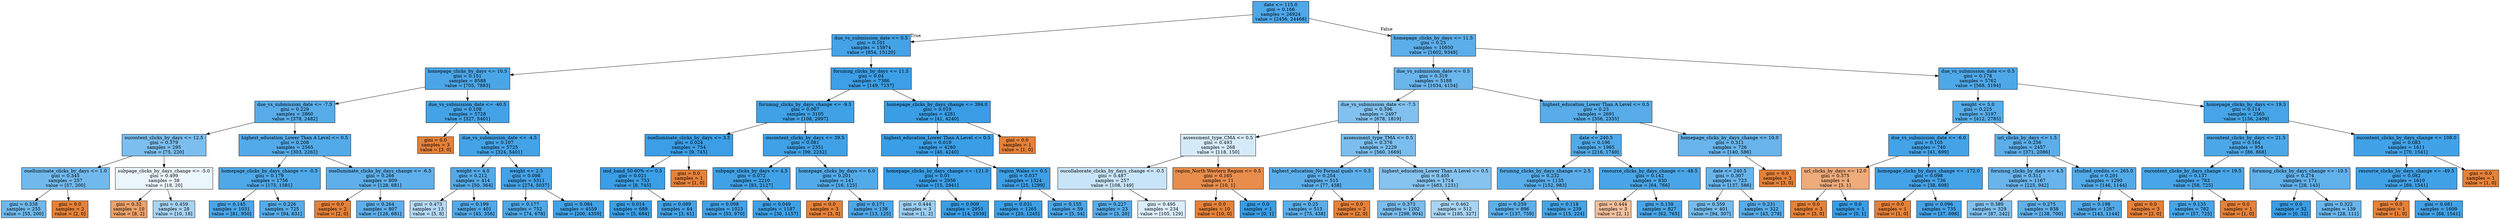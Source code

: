 digraph Tree {
node [shape=box, style="filled", color="black"] ;
0 [label="date <= 115.0\ngini = 0.166\nsamples = 26924\nvalue = [2456, 24468]", fillcolor="#399de5e5"] ;
1 [label="due_vs_submission_date <= 0.5\ngini = 0.101\nsamples = 15974\nvalue = [854, 15120]", fillcolor="#399de5f1"] ;
0 -> 1 [labeldistance=2.5, labelangle=45, headlabel="True"] ;
2 [label="homepage_clicks_by_days <= 10.5\ngini = 0.151\nsamples = 8588\nvalue = [705, 7883]", fillcolor="#399de5e8"] ;
1 -> 2 ;
3 [label="due_vs_submission_date <= -7.5\ngini = 0.229\nsamples = 2860\nvalue = [378, 2482]", fillcolor="#399de5d8"] ;
2 -> 3 ;
4 [label="oucontent_clicks_by_days <= 12.5\ngini = 0.379\nsamples = 295\nvalue = [75, 220]", fillcolor="#399de5a8"] ;
3 -> 4 ;
5 [label="ouelluminate_clicks_by_days <= 1.0\ngini = 0.345\nsamples = 257\nvalue = [57, 200]", fillcolor="#399de5b6"] ;
4 -> 5 ;
6 [label="gini = 0.338\nsamples = 255\nvalue = [55, 200]", fillcolor="#399de5b9"] ;
5 -> 6 ;
7 [label="gini = 0.0\nsamples = 2\nvalue = [2, 0]", fillcolor="#e58139ff"] ;
5 -> 7 ;
8 [label="subpage_clicks_by_days_change <= -5.0\ngini = 0.499\nsamples = 38\nvalue = [18, 20]", fillcolor="#399de519"] ;
4 -> 8 ;
9 [label="gini = 0.32\nsamples = 10\nvalue = [8, 2]", fillcolor="#e58139bf"] ;
8 -> 9 ;
10 [label="gini = 0.459\nsamples = 28\nvalue = [10, 18]", fillcolor="#399de571"] ;
8 -> 10 ;
11 [label="highest_education_Lower Than A Level <= 0.5\ngini = 0.208\nsamples = 2565\nvalue = [303, 2262]", fillcolor="#399de5dd"] ;
3 -> 11 ;
12 [label="homepage_clicks_by_days_change <= -0.5\ngini = 0.179\nsamples = 1756\nvalue = [175, 1581]", fillcolor="#399de5e3"] ;
11 -> 12 ;
13 [label="gini = 0.145\nsamples = 1031\nvalue = [81, 950]", fillcolor="#399de5e9"] ;
12 -> 13 ;
14 [label="gini = 0.226\nsamples = 725\nvalue = [94, 631]", fillcolor="#399de5d9"] ;
12 -> 14 ;
15 [label="ouelluminate_clicks_by_days_change <= -6.5\ngini = 0.266\nsamples = 809\nvalue = [128, 681]", fillcolor="#399de5cf"] ;
11 -> 15 ;
16 [label="gini = 0.0\nsamples = 2\nvalue = [2, 0]", fillcolor="#e58139ff"] ;
15 -> 16 ;
17 [label="gini = 0.264\nsamples = 807\nvalue = [126, 681]", fillcolor="#399de5d0"] ;
15 -> 17 ;
18 [label="due_vs_submission_date <= -40.5\ngini = 0.108\nsamples = 5728\nvalue = [327, 5401]", fillcolor="#399de5f0"] ;
2 -> 18 ;
19 [label="gini = 0.0\nsamples = 3\nvalue = [3, 0]", fillcolor="#e58139ff"] ;
18 -> 19 ;
20 [label="due_vs_submission_date <= -4.5\ngini = 0.107\nsamples = 5725\nvalue = [324, 5401]", fillcolor="#399de5f0"] ;
18 -> 20 ;
21 [label="weight <= 4.0\ngini = 0.212\nsamples = 414\nvalue = [50, 364]", fillcolor="#399de5dc"] ;
20 -> 21 ;
22 [label="gini = 0.473\nsamples = 13\nvalue = [5, 8]", fillcolor="#399de560"] ;
21 -> 22 ;
23 [label="gini = 0.199\nsamples = 401\nvalue = [45, 356]", fillcolor="#399de5df"] ;
21 -> 23 ;
24 [label="weight <= 2.5\ngini = 0.098\nsamples = 5311\nvalue = [274, 5037]", fillcolor="#399de5f1"] ;
20 -> 24 ;
25 [label="gini = 0.177\nsamples = 752\nvalue = [74, 678]", fillcolor="#399de5e3"] ;
24 -> 25 ;
26 [label="gini = 0.084\nsamples = 4559\nvalue = [200, 4359]", fillcolor="#399de5f3"] ;
24 -> 26 ;
27 [label="forumng_clicks_by_days <= 11.5\ngini = 0.04\nsamples = 7386\nvalue = [149, 7237]", fillcolor="#399de5fa"] ;
1 -> 27 ;
28 [label="forumng_clicks_by_days_change <= -9.5\ngini = 0.067\nsamples = 3105\nvalue = [108, 2997]", fillcolor="#399de5f6"] ;
27 -> 28 ;
29 [label="ouelluminate_clicks_by_days <= 3.5\ngini = 0.024\nsamples = 754\nvalue = [9, 745]", fillcolor="#399de5fc"] ;
28 -> 29 ;
30 [label="imd_band_50-60% <= 0.5\ngini = 0.021\nsamples = 753\nvalue = [8, 745]", fillcolor="#399de5fc"] ;
29 -> 30 ;
31 [label="gini = 0.014\nsamples = 689\nvalue = [5, 684]", fillcolor="#399de5fd"] ;
30 -> 31 ;
32 [label="gini = 0.089\nsamples = 64\nvalue = [3, 61]", fillcolor="#399de5f2"] ;
30 -> 32 ;
33 [label="gini = 0.0\nsamples = 1\nvalue = [1, 0]", fillcolor="#e58139ff"] ;
29 -> 33 ;
34 [label="oucontent_clicks_by_days <= 39.5\ngini = 0.081\nsamples = 2351\nvalue = [99, 2252]", fillcolor="#399de5f4"] ;
28 -> 34 ;
35 [label="subpage_clicks_by_days <= 4.5\ngini = 0.072\nsamples = 2210\nvalue = [83, 2127]", fillcolor="#399de5f5"] ;
34 -> 35 ;
36 [label="gini = 0.098\nsamples = 1023\nvalue = [53, 970]", fillcolor="#399de5f1"] ;
35 -> 36 ;
37 [label="gini = 0.049\nsamples = 1187\nvalue = [30, 1157]", fillcolor="#399de5f8"] ;
35 -> 37 ;
38 [label="homepage_clicks_by_days <= 6.0\ngini = 0.201\nsamples = 141\nvalue = [16, 125]", fillcolor="#399de5de"] ;
34 -> 38 ;
39 [label="gini = 0.0\nsamples = 3\nvalue = [3, 0]", fillcolor="#e58139ff"] ;
38 -> 39 ;
40 [label="gini = 0.171\nsamples = 138\nvalue = [13, 125]", fillcolor="#399de5e4"] ;
38 -> 40 ;
41 [label="homepage_clicks_by_days_change <= 394.0\ngini = 0.019\nsamples = 4281\nvalue = [41, 4240]", fillcolor="#399de5fd"] ;
27 -> 41 ;
42 [label="highest_education_Lower Than A Level <= 0.5\ngini = 0.019\nsamples = 4280\nvalue = [40, 4240]", fillcolor="#399de5fd"] ;
41 -> 42 ;
43 [label="homepage_clicks_by_days_change <= -121.0\ngini = 0.01\nsamples = 2956\nvalue = [15, 2941]", fillcolor="#399de5fe"] ;
42 -> 43 ;
44 [label="gini = 0.444\nsamples = 3\nvalue = [1, 2]", fillcolor="#399de57f"] ;
43 -> 44 ;
45 [label="gini = 0.009\nsamples = 2953\nvalue = [14, 2939]", fillcolor="#399de5fe"] ;
43 -> 45 ;
46 [label="region_Wales <= 0.5\ngini = 0.037\nsamples = 1324\nvalue = [25, 1299]", fillcolor="#399de5fa"] ;
42 -> 46 ;
47 [label="gini = 0.031\nsamples = 1265\nvalue = [20, 1245]", fillcolor="#399de5fb"] ;
46 -> 47 ;
48 [label="gini = 0.155\nsamples = 59\nvalue = [5, 54]", fillcolor="#399de5e7"] ;
46 -> 48 ;
49 [label="gini = 0.0\nsamples = 1\nvalue = [1, 0]", fillcolor="#e58139ff"] ;
41 -> 49 ;
50 [label="homepage_clicks_by_days <= 11.5\ngini = 0.25\nsamples = 10950\nvalue = [1602, 9348]", fillcolor="#399de5d3"] ;
0 -> 50 [labeldistance=2.5, labelangle=-45, headlabel="False"] ;
51 [label="due_vs_submission_date <= 0.5\ngini = 0.319\nsamples = 5188\nvalue = [1034, 4154]", fillcolor="#399de5c0"] ;
50 -> 51 ;
52 [label="due_vs_submission_date <= -7.5\ngini = 0.396\nsamples = 2497\nvalue = [678, 1819]", fillcolor="#399de5a0"] ;
51 -> 52 ;
53 [label="assessment_type_CMA <= 0.5\ngini = 0.493\nsamples = 268\nvalue = [118, 150]", fillcolor="#399de536"] ;
52 -> 53 ;
54 [label="oucollaborate_clicks_by_days_change <= -0.5\ngini = 0.487\nsamples = 257\nvalue = [108, 149]", fillcolor="#399de546"] ;
53 -> 54 ;
55 [label="gini = 0.227\nsamples = 23\nvalue = [3, 20]", fillcolor="#399de5d9"] ;
54 -> 55 ;
56 [label="gini = 0.495\nsamples = 234\nvalue = [105, 129]", fillcolor="#399de52f"] ;
54 -> 56 ;
57 [label="region_North Western Region <= 0.5\ngini = 0.165\nsamples = 11\nvalue = [10, 1]", fillcolor="#e58139e6"] ;
53 -> 57 ;
58 [label="gini = 0.0\nsamples = 10\nvalue = [10, 0]", fillcolor="#e58139ff"] ;
57 -> 58 ;
59 [label="gini = 0.0\nsamples = 1\nvalue = [0, 1]", fillcolor="#399de5ff"] ;
57 -> 59 ;
60 [label="assessment_type_TMA <= 0.5\ngini = 0.376\nsamples = 2229\nvalue = [560, 1669]", fillcolor="#399de5a9"] ;
52 -> 60 ;
61 [label="highest_education_No Formal quals <= 0.5\ngini = 0.254\nsamples = 515\nvalue = [77, 438]", fillcolor="#399de5d2"] ;
60 -> 61 ;
62 [label="gini = 0.25\nsamples = 513\nvalue = [75, 438]", fillcolor="#399de5d3"] ;
61 -> 62 ;
63 [label="gini = 0.0\nsamples = 2\nvalue = [2, 0]", fillcolor="#e58139ff"] ;
61 -> 63 ;
64 [label="highest_education_Lower Than A Level <= 0.5\ngini = 0.405\nsamples = 1714\nvalue = [483, 1231]", fillcolor="#399de59b"] ;
60 -> 64 ;
65 [label="gini = 0.373\nsamples = 1202\nvalue = [298, 904]", fillcolor="#399de5ab"] ;
64 -> 65 ;
66 [label="gini = 0.462\nsamples = 512\nvalue = [185, 327]", fillcolor="#399de56f"] ;
64 -> 66 ;
67 [label="highest_education_Lower Than A Level <= 0.5\ngini = 0.23\nsamples = 2691\nvalue = [356, 2335]", fillcolor="#399de5d8"] ;
51 -> 67 ;
68 [label="date <= 240.5\ngini = 0.196\nsamples = 1965\nvalue = [216, 1749]", fillcolor="#399de5e0"] ;
67 -> 68 ;
69 [label="forumng_clicks_by_days_change <= 2.5\ngini = 0.232\nsamples = 1135\nvalue = [152, 983]", fillcolor="#399de5d8"] ;
68 -> 69 ;
70 [label="gini = 0.259\nsamples = 896\nvalue = [137, 759]", fillcolor="#399de5d1"] ;
69 -> 70 ;
71 [label="gini = 0.118\nsamples = 239\nvalue = [15, 224]", fillcolor="#399de5ee"] ;
69 -> 71 ;
72 [label="resource_clicks_by_days_change <= -48.5\ngini = 0.142\nsamples = 830\nvalue = [64, 766]", fillcolor="#399de5ea"] ;
68 -> 72 ;
73 [label="gini = 0.444\nsamples = 3\nvalue = [2, 1]", fillcolor="#e581397f"] ;
72 -> 73 ;
74 [label="gini = 0.139\nsamples = 827\nvalue = [62, 765]", fillcolor="#399de5ea"] ;
72 -> 74 ;
75 [label="homepage_clicks_by_days_change <= 10.0\ngini = 0.311\nsamples = 726\nvalue = [140, 586]", fillcolor="#399de5c2"] ;
67 -> 75 ;
76 [label="date <= 240.5\ngini = 0.307\nsamples = 723\nvalue = [137, 586]", fillcolor="#399de5c3"] ;
75 -> 76 ;
77 [label="gini = 0.359\nsamples = 401\nvalue = [94, 307]", fillcolor="#399de5b1"] ;
76 -> 77 ;
78 [label="gini = 0.231\nsamples = 322\nvalue = [43, 279]", fillcolor="#399de5d8"] ;
76 -> 78 ;
79 [label="gini = 0.0\nsamples = 3\nvalue = [3, 0]", fillcolor="#e58139ff"] ;
75 -> 79 ;
80 [label="due_vs_submission_date <= 0.5\ngini = 0.178\nsamples = 5762\nvalue = [568, 5194]", fillcolor="#399de5e3"] ;
50 -> 80 ;
81 [label="weight <= 5.0\ngini = 0.225\nsamples = 3197\nvalue = [412, 2785]", fillcolor="#399de5d9"] ;
80 -> 81 ;
82 [label="due_vs_submission_date <= -6.0\ngini = 0.105\nsamples = 740\nvalue = [41, 699]", fillcolor="#399de5f0"] ;
81 -> 82 ;
83 [label="url_clicks_by_days <= 12.0\ngini = 0.375\nsamples = 4\nvalue = [3, 1]", fillcolor="#e58139aa"] ;
82 -> 83 ;
84 [label="gini = 0.0\nsamples = 3\nvalue = [3, 0]", fillcolor="#e58139ff"] ;
83 -> 84 ;
85 [label="gini = 0.0\nsamples = 1\nvalue = [0, 1]", fillcolor="#399de5ff"] ;
83 -> 85 ;
86 [label="homepage_clicks_by_days_change <= -172.0\ngini = 0.098\nsamples = 736\nvalue = [38, 698]", fillcolor="#399de5f1"] ;
82 -> 86 ;
87 [label="gini = 0.0\nsamples = 1\nvalue = [1, 0]", fillcolor="#e58139ff"] ;
86 -> 87 ;
88 [label="gini = 0.096\nsamples = 735\nvalue = [37, 698]", fillcolor="#399de5f1"] ;
86 -> 88 ;
89 [label="url_clicks_by_days <= 1.5\ngini = 0.256\nsamples = 2457\nvalue = [371, 2086]", fillcolor="#399de5d2"] ;
81 -> 89 ;
90 [label="forumng_clicks_by_days <= 4.5\ngini = 0.311\nsamples = 1167\nvalue = [225, 942]", fillcolor="#399de5c2"] ;
89 -> 90 ;
91 [label="gini = 0.389\nsamples = 329\nvalue = [87, 242]", fillcolor="#399de5a3"] ;
90 -> 91 ;
92 [label="gini = 0.275\nsamples = 838\nvalue = [138, 700]", fillcolor="#399de5cd"] ;
90 -> 92 ;
93 [label="studied_credits <= 265.0\ngini = 0.201\nsamples = 1290\nvalue = [146, 1144]", fillcolor="#399de5de"] ;
89 -> 93 ;
94 [label="gini = 0.198\nsamples = 1287\nvalue = [143, 1144]", fillcolor="#399de5df"] ;
93 -> 94 ;
95 [label="gini = 0.0\nsamples = 3\nvalue = [3, 0]", fillcolor="#e58139ff"] ;
93 -> 95 ;
96 [label="homepage_clicks_by_days <= 19.5\ngini = 0.114\nsamples = 2565\nvalue = [156, 2409]", fillcolor="#399de5ee"] ;
80 -> 96 ;
97 [label="oucontent_clicks_by_days <= 21.5\ngini = 0.164\nsamples = 954\nvalue = [86, 868]", fillcolor="#399de5e6"] ;
96 -> 97 ;
98 [label="oucontent_clicks_by_days_change <= 19.5\ngini = 0.137\nsamples = 783\nvalue = [58, 725]", fillcolor="#399de5eb"] ;
97 -> 98 ;
99 [label="gini = 0.135\nsamples = 782\nvalue = [57, 725]", fillcolor="#399de5eb"] ;
98 -> 99 ;
100 [label="gini = 0.0\nsamples = 1\nvalue = [1, 0]", fillcolor="#e58139ff"] ;
98 -> 100 ;
101 [label="forumng_clicks_by_days_change <= -10.5\ngini = 0.274\nsamples = 171\nvalue = [28, 143]", fillcolor="#399de5cd"] ;
97 -> 101 ;
102 [label="gini = 0.0\nsamples = 32\nvalue = [0, 32]", fillcolor="#399de5ff"] ;
101 -> 102 ;
103 [label="gini = 0.322\nsamples = 139\nvalue = [28, 111]", fillcolor="#399de5bf"] ;
101 -> 103 ;
104 [label="oucontent_clicks_by_days_change <= 108.0\ngini = 0.083\nsamples = 1611\nvalue = [70, 1541]", fillcolor="#399de5f3"] ;
96 -> 104 ;
105 [label="resource_clicks_by_days_change <= -49.5\ngini = 0.082\nsamples = 1610\nvalue = [69, 1541]", fillcolor="#399de5f4"] ;
104 -> 105 ;
106 [label="gini = 0.0\nsamples = 1\nvalue = [1, 0]", fillcolor="#e58139ff"] ;
105 -> 106 ;
107 [label="gini = 0.081\nsamples = 1609\nvalue = [68, 1541]", fillcolor="#399de5f4"] ;
105 -> 107 ;
108 [label="gini = 0.0\nsamples = 1\nvalue = [1, 0]", fillcolor="#e58139ff"] ;
104 -> 108 ;
}